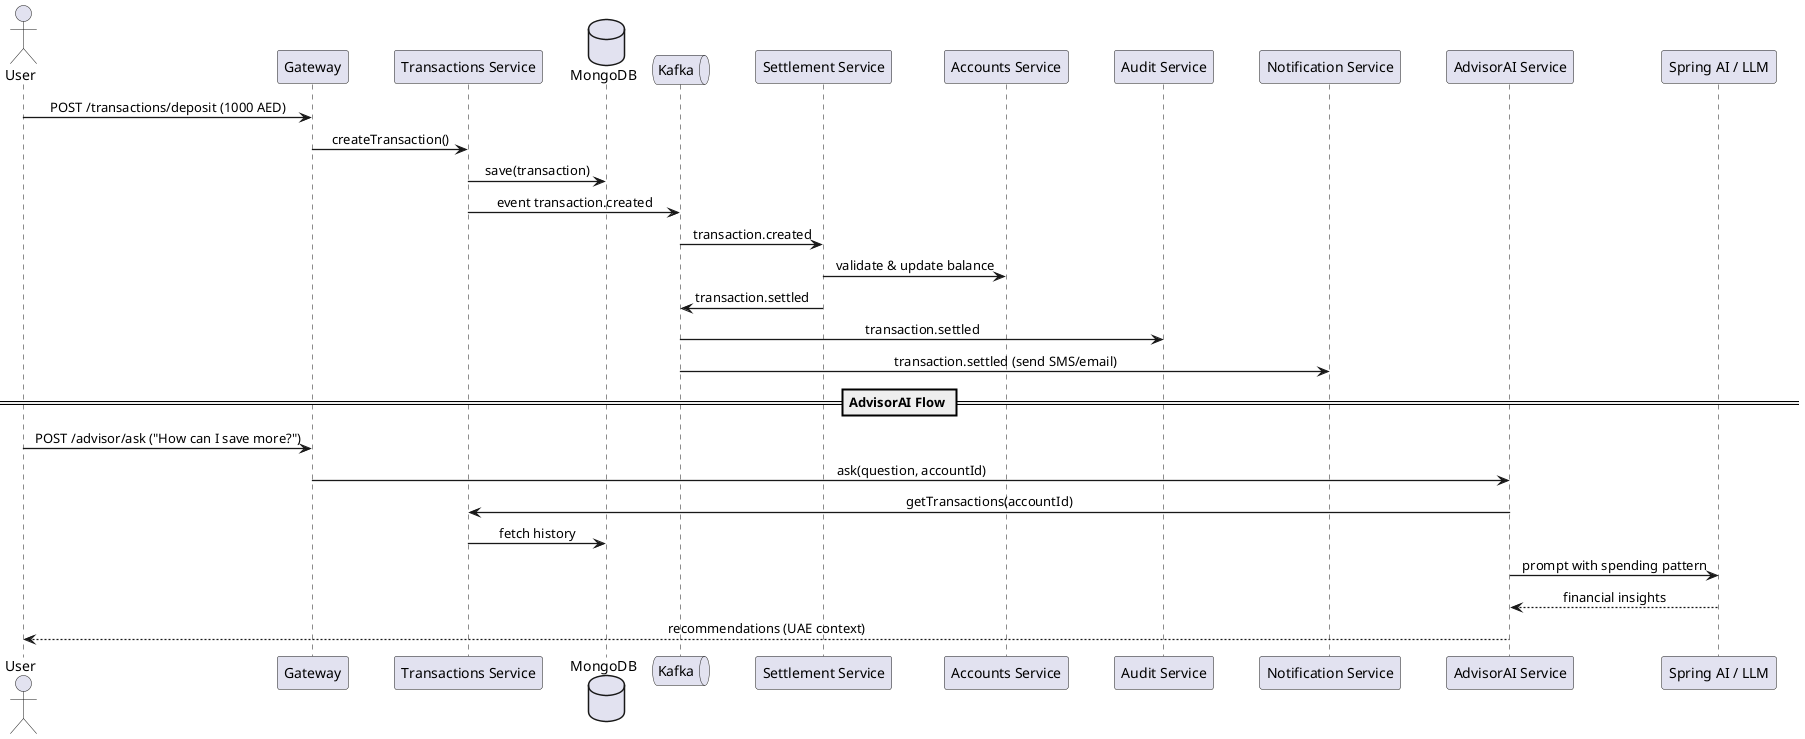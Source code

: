 @startuml
skinparam sequenceMessageAlign center
skinparam ArrowThickness 1.3
skinparam ParticipantPadding 18

actor User
participant Gateway
participant "Transactions Service" as TS
database "MongoDB" as MONGO
queue "Kafka" as KAFKA
participant "Settlement Service" as SET
participant "Accounts Service" as ACC
participant "Audit Service" as AUD
participant "Notification Service" as NOTIF
participant "AdvisorAI Service" as AIS
participant "Spring AI / LLM" as LLM

User -> Gateway: POST /transactions/deposit (1000 AED)
Gateway -> TS: createTransaction()
TS -> MONGO: save(transaction)
TS -> KAFKA: event transaction.created

KAFKA -> SET: transaction.created
SET -> ACC: validate & update balance
SET -> KAFKA: transaction.settled

KAFKA -> AUD: transaction.settled
KAFKA -> NOTIF: transaction.settled (send SMS/email)

== AdvisorAI Flow ==
User -> Gateway: POST /advisor/ask ("How can I save more?")
Gateway -> AIS: ask(question, accountId)
AIS -> TS: getTransactions(accountId)
TS -> MONGO: fetch history
AIS -> LLM: prompt with spending pattern
LLM --> AIS: financial insights
AIS --> User: recommendations (UAE context)
@enduml

